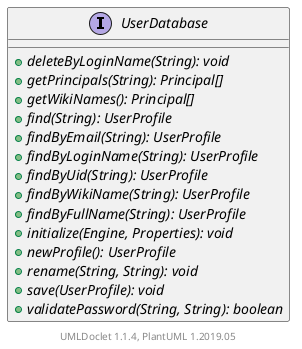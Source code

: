 @startuml

    interface UserDatabase [[UserDatabase.html]] {
        {abstract} +deleteByLoginName(String): void
        {abstract} +getPrincipals(String): Principal[]
        {abstract} +getWikiNames(): Principal[]
        {abstract} +find(String): UserProfile
        {abstract} +findByEmail(String): UserProfile
        {abstract} +findByLoginName(String): UserProfile
        {abstract} +findByUid(String): UserProfile
        {abstract} +findByWikiName(String): UserProfile
        {abstract} +findByFullName(String): UserProfile
        {abstract} +initialize(Engine, Properties): void
        {abstract} +newProfile(): UserProfile
        {abstract} +rename(String, String): void
        {abstract} +save(UserProfile): void
        {abstract} +validatePassword(String, String): boolean
    }


    center footer UMLDoclet 1.1.4, PlantUML 1.2019.05
@enduml
